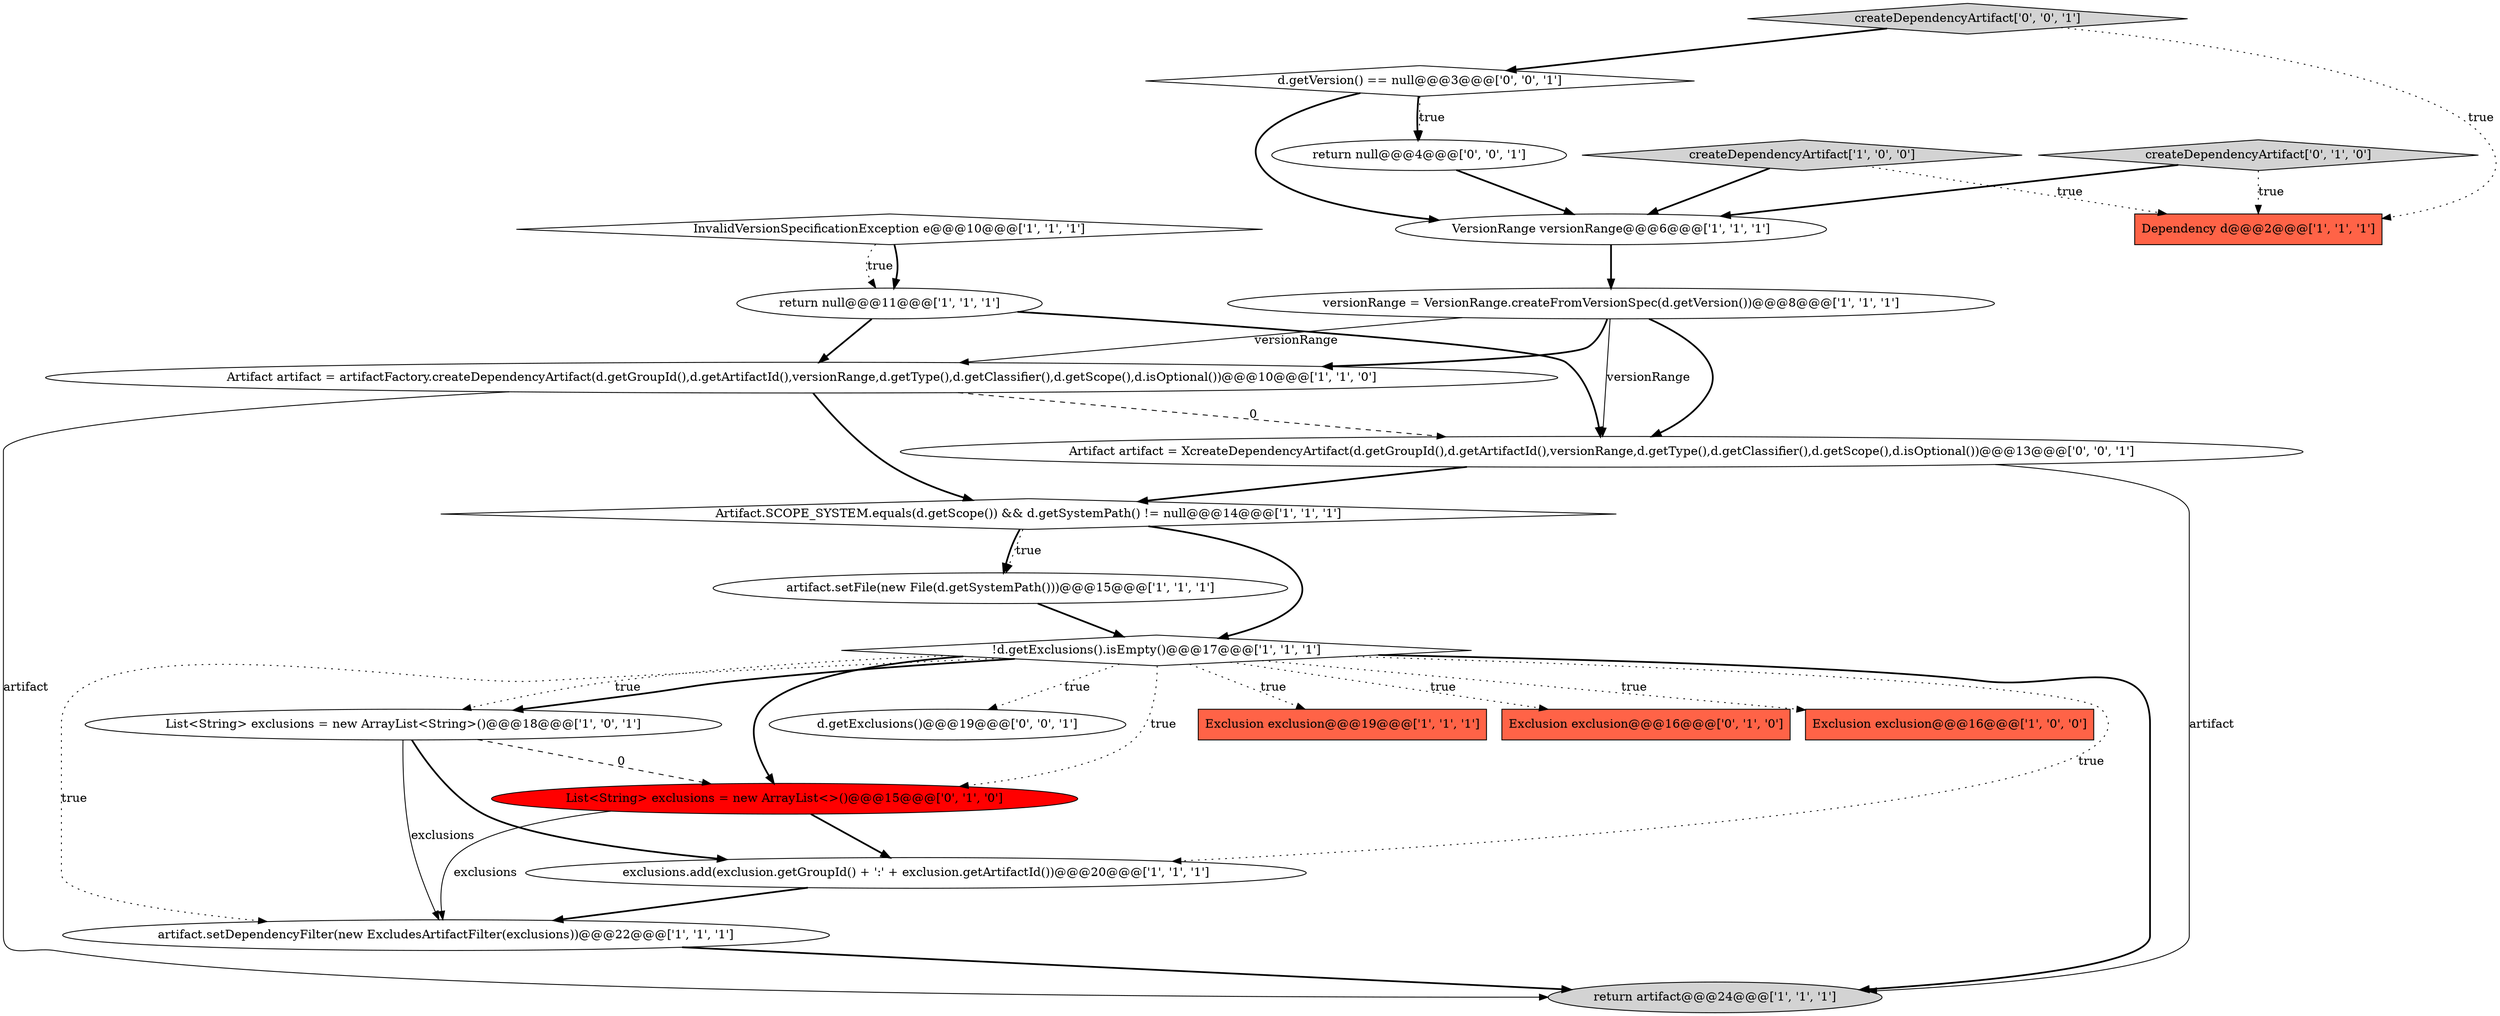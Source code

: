 digraph {
17 [style = filled, label = "List<String> exclusions = new ArrayList<>()@@@15@@@['0', '1', '0']", fillcolor = red, shape = ellipse image = "AAA1AAABBB2BBB"];
2 [style = filled, label = "return artifact@@@24@@@['1', '1', '1']", fillcolor = lightgray, shape = ellipse image = "AAA0AAABBB1BBB"];
19 [style = filled, label = "d.getVersion() == null@@@3@@@['0', '0', '1']", fillcolor = white, shape = diamond image = "AAA0AAABBB3BBB"];
23 [style = filled, label = "Artifact artifact = XcreateDependencyArtifact(d.getGroupId(),d.getArtifactId(),versionRange,d.getType(),d.getClassifier(),d.getScope(),d.isOptional())@@@13@@@['0', '0', '1']", fillcolor = white, shape = ellipse image = "AAA0AAABBB3BBB"];
0 [style = filled, label = "artifact.setDependencyFilter(new ExcludesArtifactFilter(exclusions))@@@22@@@['1', '1', '1']", fillcolor = white, shape = ellipse image = "AAA0AAABBB1BBB"];
8 [style = filled, label = "Dependency d@@@2@@@['1', '1', '1']", fillcolor = tomato, shape = box image = "AAA0AAABBB1BBB"];
20 [style = filled, label = "d.getExclusions()@@@19@@@['0', '0', '1']", fillcolor = white, shape = ellipse image = "AAA0AAABBB3BBB"];
7 [style = filled, label = "versionRange = VersionRange.createFromVersionSpec(d.getVersion())@@@8@@@['1', '1', '1']", fillcolor = white, shape = ellipse image = "AAA0AAABBB1BBB"];
18 [style = filled, label = "createDependencyArtifact['0', '1', '0']", fillcolor = lightgray, shape = diamond image = "AAA0AAABBB2BBB"];
11 [style = filled, label = "List<String> exclusions = new ArrayList<String>()@@@18@@@['1', '0', '1']", fillcolor = white, shape = ellipse image = "AAA0AAABBB1BBB"];
10 [style = filled, label = "Exclusion exclusion@@@19@@@['1', '1', '1']", fillcolor = tomato, shape = box image = "AAA0AAABBB1BBB"];
15 [style = filled, label = "createDependencyArtifact['1', '0', '0']", fillcolor = lightgray, shape = diamond image = "AAA0AAABBB1BBB"];
4 [style = filled, label = "!d.getExclusions().isEmpty()@@@17@@@['1', '1', '1']", fillcolor = white, shape = diamond image = "AAA0AAABBB1BBB"];
13 [style = filled, label = "artifact.setFile(new File(d.getSystemPath()))@@@15@@@['1', '1', '1']", fillcolor = white, shape = ellipse image = "AAA0AAABBB1BBB"];
14 [style = filled, label = "Artifact artifact = artifactFactory.createDependencyArtifact(d.getGroupId(),d.getArtifactId(),versionRange,d.getType(),d.getClassifier(),d.getScope(),d.isOptional())@@@10@@@['1', '1', '0']", fillcolor = white, shape = ellipse image = "AAA0AAABBB1BBB"];
6 [style = filled, label = "VersionRange versionRange@@@6@@@['1', '1', '1']", fillcolor = white, shape = ellipse image = "AAA0AAABBB1BBB"];
12 [style = filled, label = "exclusions.add(exclusion.getGroupId() + ':' + exclusion.getArtifactId())@@@20@@@['1', '1', '1']", fillcolor = white, shape = ellipse image = "AAA0AAABBB1BBB"];
16 [style = filled, label = "Exclusion exclusion@@@16@@@['0', '1', '0']", fillcolor = tomato, shape = box image = "AAA0AAABBB2BBB"];
21 [style = filled, label = "return null@@@4@@@['0', '0', '1']", fillcolor = white, shape = ellipse image = "AAA0AAABBB3BBB"];
1 [style = filled, label = "return null@@@11@@@['1', '1', '1']", fillcolor = white, shape = ellipse image = "AAA0AAABBB1BBB"];
3 [style = filled, label = "InvalidVersionSpecificationException e@@@10@@@['1', '1', '1']", fillcolor = white, shape = diamond image = "AAA0AAABBB1BBB"];
9 [style = filled, label = "Exclusion exclusion@@@16@@@['1', '0', '0']", fillcolor = tomato, shape = box image = "AAA0AAABBB1BBB"];
5 [style = filled, label = "Artifact.SCOPE_SYSTEM.equals(d.getScope()) && d.getSystemPath() != null@@@14@@@['1', '1', '1']", fillcolor = white, shape = diamond image = "AAA0AAABBB1BBB"];
22 [style = filled, label = "createDependencyArtifact['0', '0', '1']", fillcolor = lightgray, shape = diamond image = "AAA0AAABBB3BBB"];
4->17 [style = bold, label=""];
23->5 [style = bold, label=""];
3->1 [style = bold, label=""];
21->6 [style = bold, label=""];
22->19 [style = bold, label=""];
11->0 [style = solid, label="exclusions"];
4->10 [style = dotted, label="true"];
4->0 [style = dotted, label="true"];
0->2 [style = bold, label=""];
4->20 [style = dotted, label="true"];
4->11 [style = dotted, label="true"];
11->12 [style = bold, label=""];
15->6 [style = bold, label=""];
18->8 [style = dotted, label="true"];
4->2 [style = bold, label=""];
19->21 [style = dotted, label="true"];
11->17 [style = dashed, label="0"];
19->6 [style = bold, label=""];
12->0 [style = bold, label=""];
1->23 [style = bold, label=""];
7->14 [style = bold, label=""];
5->13 [style = dotted, label="true"];
17->12 [style = bold, label=""];
14->2 [style = solid, label="artifact"];
22->8 [style = dotted, label="true"];
14->23 [style = dashed, label="0"];
15->8 [style = dotted, label="true"];
7->14 [style = solid, label="versionRange"];
18->6 [style = bold, label=""];
17->0 [style = solid, label="exclusions"];
23->2 [style = solid, label="artifact"];
5->13 [style = bold, label=""];
7->23 [style = bold, label=""];
5->4 [style = bold, label=""];
7->23 [style = solid, label="versionRange"];
1->14 [style = bold, label=""];
4->16 [style = dotted, label="true"];
4->9 [style = dotted, label="true"];
6->7 [style = bold, label=""];
4->11 [style = bold, label=""];
4->12 [style = dotted, label="true"];
4->17 [style = dotted, label="true"];
3->1 [style = dotted, label="true"];
14->5 [style = bold, label=""];
13->4 [style = bold, label=""];
19->21 [style = bold, label=""];
}
